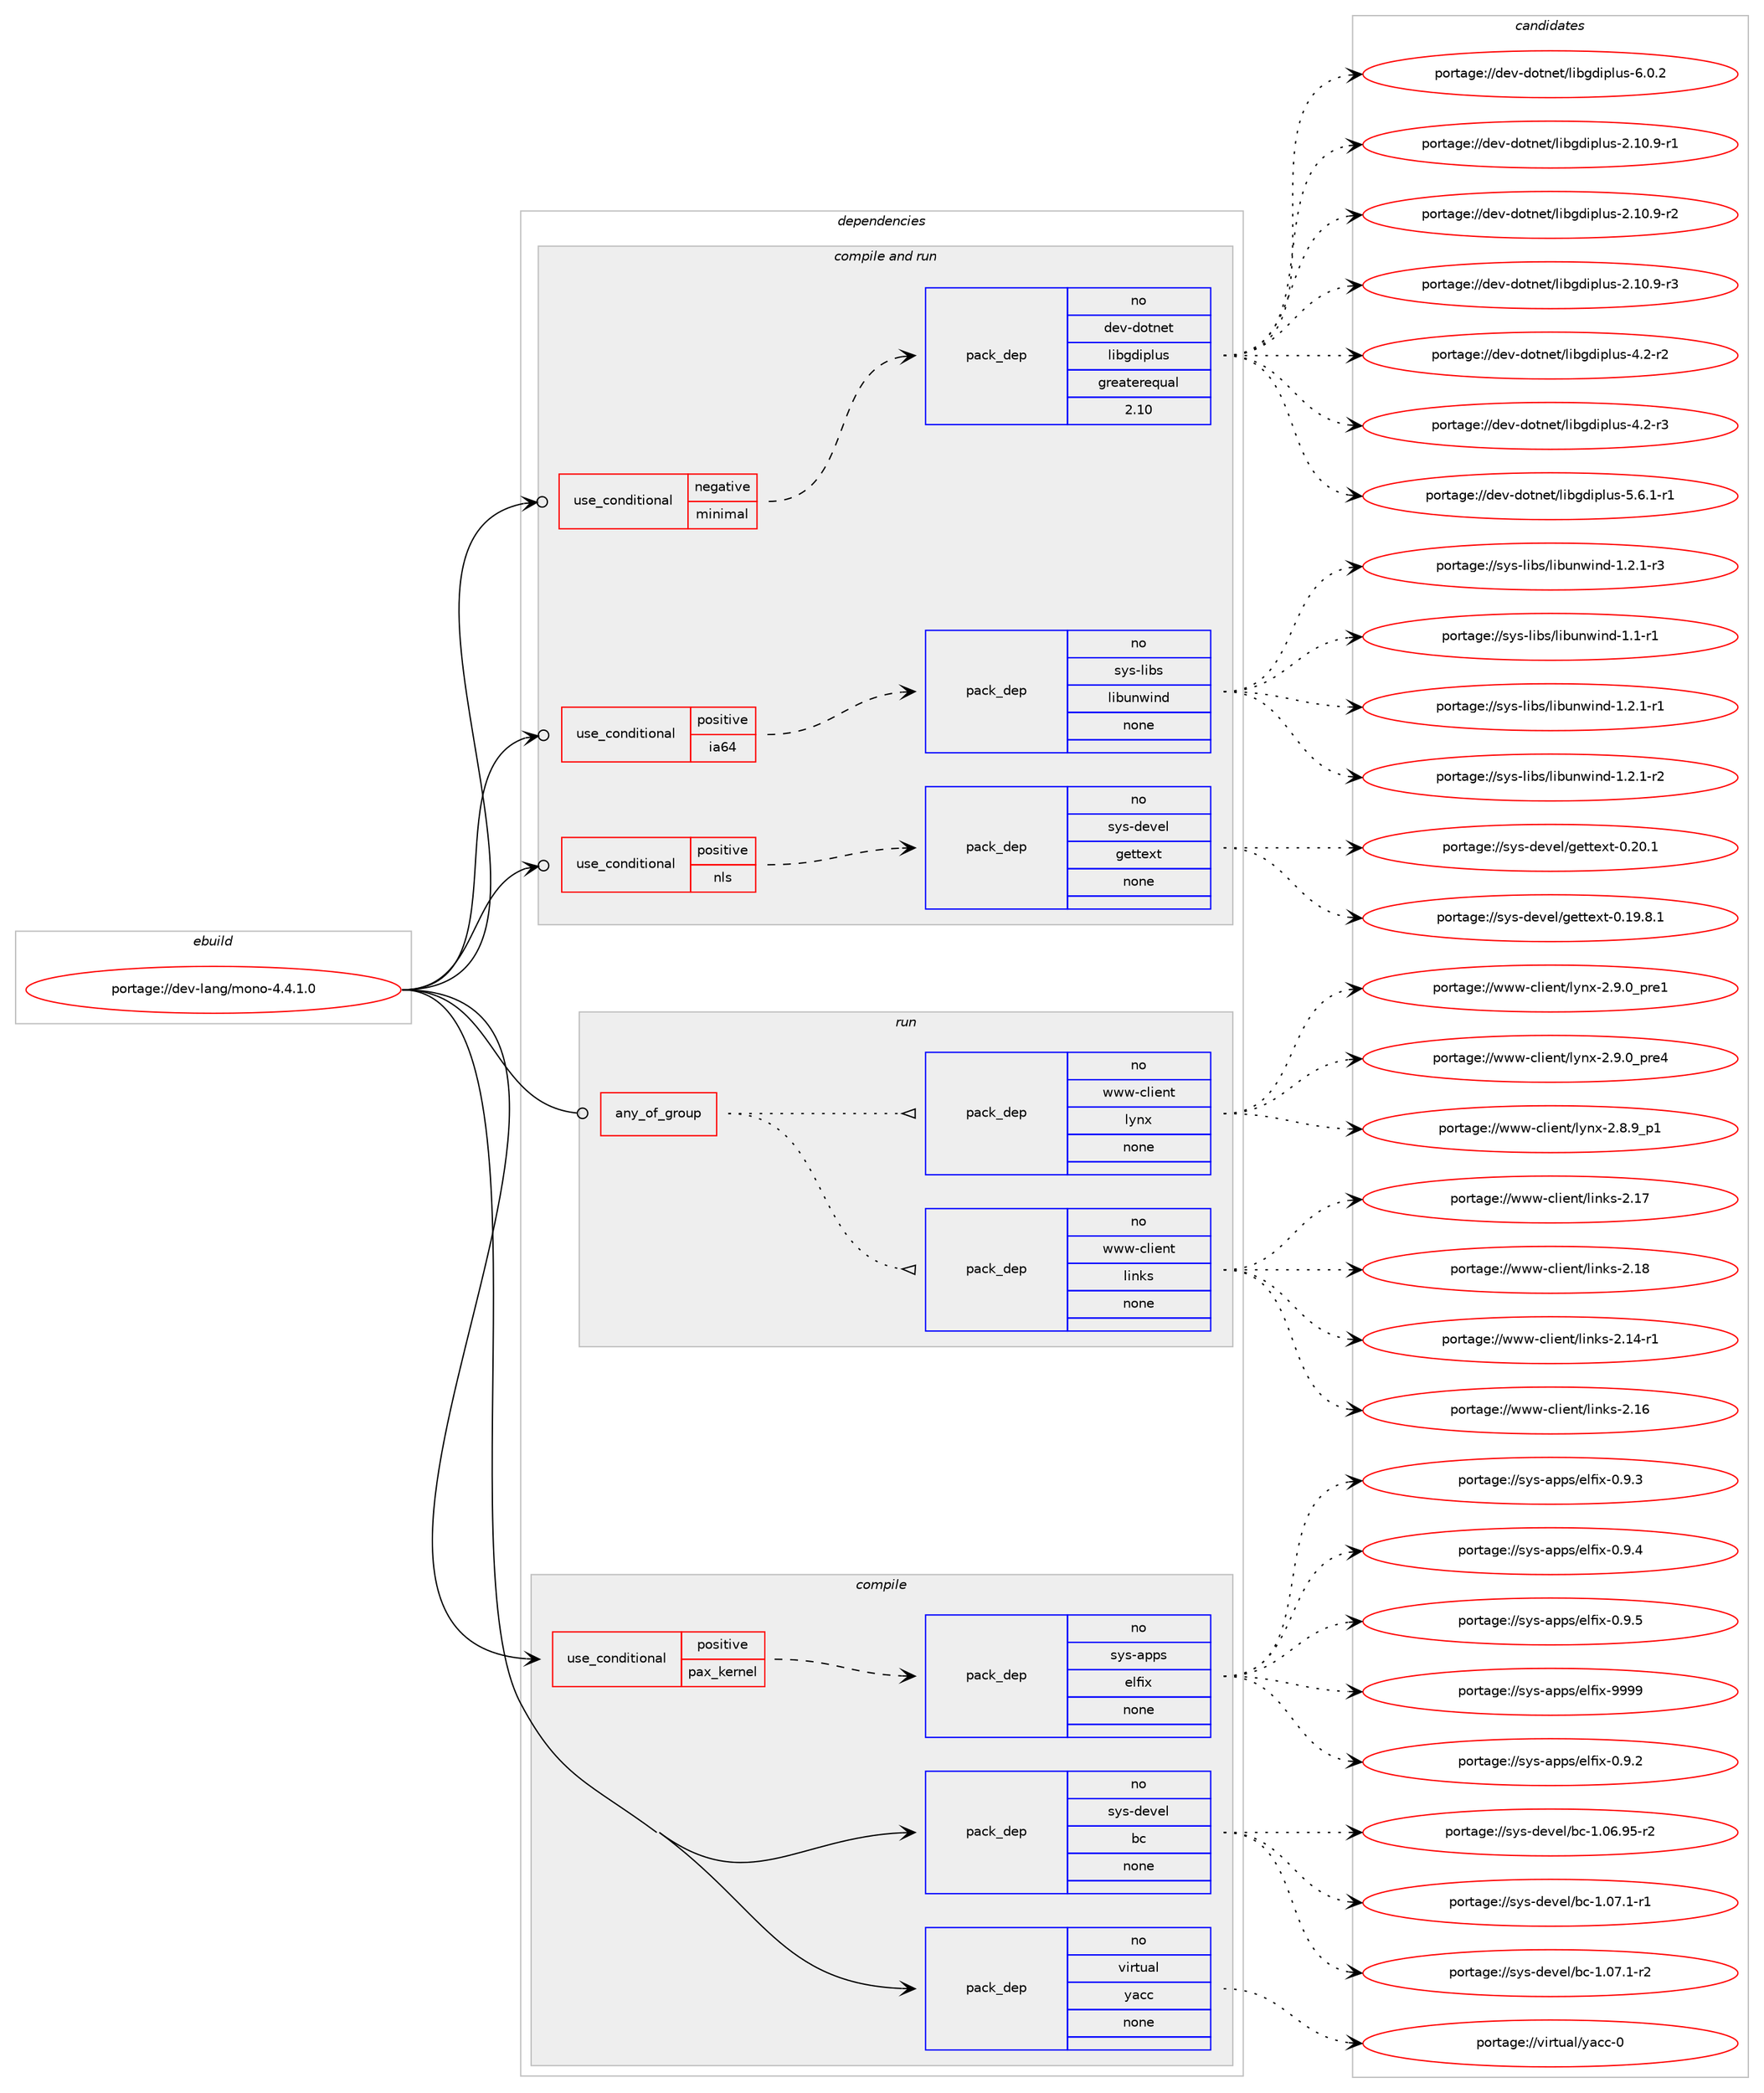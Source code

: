 digraph prolog {

# *************
# Graph options
# *************

newrank=true;
concentrate=true;
compound=true;
graph [rankdir=LR,fontname=Helvetica,fontsize=10,ranksep=1.5];#, ranksep=2.5, nodesep=0.2];
edge  [arrowhead=vee];
node  [fontname=Helvetica,fontsize=10];

# **********
# The ebuild
# **********

subgraph cluster_leftcol {
color=gray;
rank=same;
label=<<i>ebuild</i>>;
id [label="portage://dev-lang/mono-4.4.1.0", color=red, width=4, href="../dev-lang/mono-4.4.1.0.svg"];
}

# ****************
# The dependencies
# ****************

subgraph cluster_midcol {
color=gray;
label=<<i>dependencies</i>>;
subgraph cluster_compile {
fillcolor="#eeeeee";
style=filled;
label=<<i>compile</i>>;
subgraph cond19380 {
dependency94306 [label=<<TABLE BORDER="0" CELLBORDER="1" CELLSPACING="0" CELLPADDING="4"><TR><TD ROWSPAN="3" CELLPADDING="10">use_conditional</TD></TR><TR><TD>positive</TD></TR><TR><TD>pax_kernel</TD></TR></TABLE>>, shape=none, color=red];
subgraph pack72157 {
dependency94307 [label=<<TABLE BORDER="0" CELLBORDER="1" CELLSPACING="0" CELLPADDING="4" WIDTH="220"><TR><TD ROWSPAN="6" CELLPADDING="30">pack_dep</TD></TR><TR><TD WIDTH="110">no</TD></TR><TR><TD>sys-apps</TD></TR><TR><TD>elfix</TD></TR><TR><TD>none</TD></TR><TR><TD></TD></TR></TABLE>>, shape=none, color=blue];
}
dependency94306:e -> dependency94307:w [weight=20,style="dashed",arrowhead="vee"];
}
id:e -> dependency94306:w [weight=20,style="solid",arrowhead="vee"];
subgraph pack72158 {
dependency94308 [label=<<TABLE BORDER="0" CELLBORDER="1" CELLSPACING="0" CELLPADDING="4" WIDTH="220"><TR><TD ROWSPAN="6" CELLPADDING="30">pack_dep</TD></TR><TR><TD WIDTH="110">no</TD></TR><TR><TD>sys-devel</TD></TR><TR><TD>bc</TD></TR><TR><TD>none</TD></TR><TR><TD></TD></TR></TABLE>>, shape=none, color=blue];
}
id:e -> dependency94308:w [weight=20,style="solid",arrowhead="vee"];
subgraph pack72159 {
dependency94309 [label=<<TABLE BORDER="0" CELLBORDER="1" CELLSPACING="0" CELLPADDING="4" WIDTH="220"><TR><TD ROWSPAN="6" CELLPADDING="30">pack_dep</TD></TR><TR><TD WIDTH="110">no</TD></TR><TR><TD>virtual</TD></TR><TR><TD>yacc</TD></TR><TR><TD>none</TD></TR><TR><TD></TD></TR></TABLE>>, shape=none, color=blue];
}
id:e -> dependency94309:w [weight=20,style="solid",arrowhead="vee"];
}
subgraph cluster_compileandrun {
fillcolor="#eeeeee";
style=filled;
label=<<i>compile and run</i>>;
subgraph cond19381 {
dependency94310 [label=<<TABLE BORDER="0" CELLBORDER="1" CELLSPACING="0" CELLPADDING="4"><TR><TD ROWSPAN="3" CELLPADDING="10">use_conditional</TD></TR><TR><TD>negative</TD></TR><TR><TD>minimal</TD></TR></TABLE>>, shape=none, color=red];
subgraph pack72160 {
dependency94311 [label=<<TABLE BORDER="0" CELLBORDER="1" CELLSPACING="0" CELLPADDING="4" WIDTH="220"><TR><TD ROWSPAN="6" CELLPADDING="30">pack_dep</TD></TR><TR><TD WIDTH="110">no</TD></TR><TR><TD>dev-dotnet</TD></TR><TR><TD>libgdiplus</TD></TR><TR><TD>greaterequal</TD></TR><TR><TD>2.10</TD></TR></TABLE>>, shape=none, color=blue];
}
dependency94310:e -> dependency94311:w [weight=20,style="dashed",arrowhead="vee"];
}
id:e -> dependency94310:w [weight=20,style="solid",arrowhead="odotvee"];
subgraph cond19382 {
dependency94312 [label=<<TABLE BORDER="0" CELLBORDER="1" CELLSPACING="0" CELLPADDING="4"><TR><TD ROWSPAN="3" CELLPADDING="10">use_conditional</TD></TR><TR><TD>positive</TD></TR><TR><TD>ia64</TD></TR></TABLE>>, shape=none, color=red];
subgraph pack72161 {
dependency94313 [label=<<TABLE BORDER="0" CELLBORDER="1" CELLSPACING="0" CELLPADDING="4" WIDTH="220"><TR><TD ROWSPAN="6" CELLPADDING="30">pack_dep</TD></TR><TR><TD WIDTH="110">no</TD></TR><TR><TD>sys-libs</TD></TR><TR><TD>libunwind</TD></TR><TR><TD>none</TD></TR><TR><TD></TD></TR></TABLE>>, shape=none, color=blue];
}
dependency94312:e -> dependency94313:w [weight=20,style="dashed",arrowhead="vee"];
}
id:e -> dependency94312:w [weight=20,style="solid",arrowhead="odotvee"];
subgraph cond19383 {
dependency94314 [label=<<TABLE BORDER="0" CELLBORDER="1" CELLSPACING="0" CELLPADDING="4"><TR><TD ROWSPAN="3" CELLPADDING="10">use_conditional</TD></TR><TR><TD>positive</TD></TR><TR><TD>nls</TD></TR></TABLE>>, shape=none, color=red];
subgraph pack72162 {
dependency94315 [label=<<TABLE BORDER="0" CELLBORDER="1" CELLSPACING="0" CELLPADDING="4" WIDTH="220"><TR><TD ROWSPAN="6" CELLPADDING="30">pack_dep</TD></TR><TR><TD WIDTH="110">no</TD></TR><TR><TD>sys-devel</TD></TR><TR><TD>gettext</TD></TR><TR><TD>none</TD></TR><TR><TD></TD></TR></TABLE>>, shape=none, color=blue];
}
dependency94314:e -> dependency94315:w [weight=20,style="dashed",arrowhead="vee"];
}
id:e -> dependency94314:w [weight=20,style="solid",arrowhead="odotvee"];
}
subgraph cluster_run {
fillcolor="#eeeeee";
style=filled;
label=<<i>run</i>>;
subgraph any2712 {
dependency94316 [label=<<TABLE BORDER="0" CELLBORDER="1" CELLSPACING="0" CELLPADDING="4"><TR><TD CELLPADDING="10">any_of_group</TD></TR></TABLE>>, shape=none, color=red];subgraph pack72163 {
dependency94317 [label=<<TABLE BORDER="0" CELLBORDER="1" CELLSPACING="0" CELLPADDING="4" WIDTH="220"><TR><TD ROWSPAN="6" CELLPADDING="30">pack_dep</TD></TR><TR><TD WIDTH="110">no</TD></TR><TR><TD>www-client</TD></TR><TR><TD>links</TD></TR><TR><TD>none</TD></TR><TR><TD></TD></TR></TABLE>>, shape=none, color=blue];
}
dependency94316:e -> dependency94317:w [weight=20,style="dotted",arrowhead="oinv"];
subgraph pack72164 {
dependency94318 [label=<<TABLE BORDER="0" CELLBORDER="1" CELLSPACING="0" CELLPADDING="4" WIDTH="220"><TR><TD ROWSPAN="6" CELLPADDING="30">pack_dep</TD></TR><TR><TD WIDTH="110">no</TD></TR><TR><TD>www-client</TD></TR><TR><TD>lynx</TD></TR><TR><TD>none</TD></TR><TR><TD></TD></TR></TABLE>>, shape=none, color=blue];
}
dependency94316:e -> dependency94318:w [weight=20,style="dotted",arrowhead="oinv"];
}
id:e -> dependency94316:w [weight=20,style="solid",arrowhead="odot"];
}
}

# **************
# The candidates
# **************

subgraph cluster_choices {
rank=same;
color=gray;
label=<<i>candidates</i>>;

subgraph choice72157 {
color=black;
nodesep=1;
choiceportage115121115459711211211547101108102105120454846574650 [label="portage://sys-apps/elfix-0.9.2", color=red, width=4,href="../sys-apps/elfix-0.9.2.svg"];
choiceportage115121115459711211211547101108102105120454846574651 [label="portage://sys-apps/elfix-0.9.3", color=red, width=4,href="../sys-apps/elfix-0.9.3.svg"];
choiceportage115121115459711211211547101108102105120454846574652 [label="portage://sys-apps/elfix-0.9.4", color=red, width=4,href="../sys-apps/elfix-0.9.4.svg"];
choiceportage115121115459711211211547101108102105120454846574653 [label="portage://sys-apps/elfix-0.9.5", color=red, width=4,href="../sys-apps/elfix-0.9.5.svg"];
choiceportage1151211154597112112115471011081021051204557575757 [label="portage://sys-apps/elfix-9999", color=red, width=4,href="../sys-apps/elfix-9999.svg"];
dependency94307:e -> choiceportage115121115459711211211547101108102105120454846574650:w [style=dotted,weight="100"];
dependency94307:e -> choiceportage115121115459711211211547101108102105120454846574651:w [style=dotted,weight="100"];
dependency94307:e -> choiceportage115121115459711211211547101108102105120454846574652:w [style=dotted,weight="100"];
dependency94307:e -> choiceportage115121115459711211211547101108102105120454846574653:w [style=dotted,weight="100"];
dependency94307:e -> choiceportage1151211154597112112115471011081021051204557575757:w [style=dotted,weight="100"];
}
subgraph choice72158 {
color=black;
nodesep=1;
choiceportage1151211154510010111810110847989945494648544657534511450 [label="portage://sys-devel/bc-1.06.95-r2", color=red, width=4,href="../sys-devel/bc-1.06.95-r2.svg"];
choiceportage11512111545100101118101108479899454946485546494511449 [label="portage://sys-devel/bc-1.07.1-r1", color=red, width=4,href="../sys-devel/bc-1.07.1-r1.svg"];
choiceportage11512111545100101118101108479899454946485546494511450 [label="portage://sys-devel/bc-1.07.1-r2", color=red, width=4,href="../sys-devel/bc-1.07.1-r2.svg"];
dependency94308:e -> choiceportage1151211154510010111810110847989945494648544657534511450:w [style=dotted,weight="100"];
dependency94308:e -> choiceportage11512111545100101118101108479899454946485546494511449:w [style=dotted,weight="100"];
dependency94308:e -> choiceportage11512111545100101118101108479899454946485546494511450:w [style=dotted,weight="100"];
}
subgraph choice72159 {
color=black;
nodesep=1;
choiceportage11810511411611797108471219799994548 [label="portage://virtual/yacc-0", color=red, width=4,href="../virtual/yacc-0.svg"];
dependency94309:e -> choiceportage11810511411611797108471219799994548:w [style=dotted,weight="100"];
}
subgraph choice72160 {
color=black;
nodesep=1;
choiceportage100101118451001111161101011164710810598103100105112108117115455046494846574511449 [label="portage://dev-dotnet/libgdiplus-2.10.9-r1", color=red, width=4,href="../dev-dotnet/libgdiplus-2.10.9-r1.svg"];
choiceportage100101118451001111161101011164710810598103100105112108117115455046494846574511450 [label="portage://dev-dotnet/libgdiplus-2.10.9-r2", color=red, width=4,href="../dev-dotnet/libgdiplus-2.10.9-r2.svg"];
choiceportage100101118451001111161101011164710810598103100105112108117115455046494846574511451 [label="portage://dev-dotnet/libgdiplus-2.10.9-r3", color=red, width=4,href="../dev-dotnet/libgdiplus-2.10.9-r3.svg"];
choiceportage100101118451001111161101011164710810598103100105112108117115455246504511450 [label="portage://dev-dotnet/libgdiplus-4.2-r2", color=red, width=4,href="../dev-dotnet/libgdiplus-4.2-r2.svg"];
choiceportage100101118451001111161101011164710810598103100105112108117115455246504511451 [label="portage://dev-dotnet/libgdiplus-4.2-r3", color=red, width=4,href="../dev-dotnet/libgdiplus-4.2-r3.svg"];
choiceportage1001011184510011111611010111647108105981031001051121081171154553465446494511449 [label="portage://dev-dotnet/libgdiplus-5.6.1-r1", color=red, width=4,href="../dev-dotnet/libgdiplus-5.6.1-r1.svg"];
choiceportage100101118451001111161101011164710810598103100105112108117115455446484650 [label="portage://dev-dotnet/libgdiplus-6.0.2", color=red, width=4,href="../dev-dotnet/libgdiplus-6.0.2.svg"];
dependency94311:e -> choiceportage100101118451001111161101011164710810598103100105112108117115455046494846574511449:w [style=dotted,weight="100"];
dependency94311:e -> choiceportage100101118451001111161101011164710810598103100105112108117115455046494846574511450:w [style=dotted,weight="100"];
dependency94311:e -> choiceportage100101118451001111161101011164710810598103100105112108117115455046494846574511451:w [style=dotted,weight="100"];
dependency94311:e -> choiceportage100101118451001111161101011164710810598103100105112108117115455246504511450:w [style=dotted,weight="100"];
dependency94311:e -> choiceportage100101118451001111161101011164710810598103100105112108117115455246504511451:w [style=dotted,weight="100"];
dependency94311:e -> choiceportage1001011184510011111611010111647108105981031001051121081171154553465446494511449:w [style=dotted,weight="100"];
dependency94311:e -> choiceportage100101118451001111161101011164710810598103100105112108117115455446484650:w [style=dotted,weight="100"];
}
subgraph choice72161 {
color=black;
nodesep=1;
choiceportage11512111545108105981154710810598117110119105110100454946494511449 [label="portage://sys-libs/libunwind-1.1-r1", color=red, width=4,href="../sys-libs/libunwind-1.1-r1.svg"];
choiceportage115121115451081059811547108105981171101191051101004549465046494511449 [label="portage://sys-libs/libunwind-1.2.1-r1", color=red, width=4,href="../sys-libs/libunwind-1.2.1-r1.svg"];
choiceportage115121115451081059811547108105981171101191051101004549465046494511450 [label="portage://sys-libs/libunwind-1.2.1-r2", color=red, width=4,href="../sys-libs/libunwind-1.2.1-r2.svg"];
choiceportage115121115451081059811547108105981171101191051101004549465046494511451 [label="portage://sys-libs/libunwind-1.2.1-r3", color=red, width=4,href="../sys-libs/libunwind-1.2.1-r3.svg"];
dependency94313:e -> choiceportage11512111545108105981154710810598117110119105110100454946494511449:w [style=dotted,weight="100"];
dependency94313:e -> choiceportage115121115451081059811547108105981171101191051101004549465046494511449:w [style=dotted,weight="100"];
dependency94313:e -> choiceportage115121115451081059811547108105981171101191051101004549465046494511450:w [style=dotted,weight="100"];
dependency94313:e -> choiceportage115121115451081059811547108105981171101191051101004549465046494511451:w [style=dotted,weight="100"];
}
subgraph choice72162 {
color=black;
nodesep=1;
choiceportage1151211154510010111810110847103101116116101120116454846495746564649 [label="portage://sys-devel/gettext-0.19.8.1", color=red, width=4,href="../sys-devel/gettext-0.19.8.1.svg"];
choiceportage115121115451001011181011084710310111611610112011645484650484649 [label="portage://sys-devel/gettext-0.20.1", color=red, width=4,href="../sys-devel/gettext-0.20.1.svg"];
dependency94315:e -> choiceportage1151211154510010111810110847103101116116101120116454846495746564649:w [style=dotted,weight="100"];
dependency94315:e -> choiceportage115121115451001011181011084710310111611610112011645484650484649:w [style=dotted,weight="100"];
}
subgraph choice72163 {
color=black;
nodesep=1;
choiceportage11911911945991081051011101164710810511010711545504649524511449 [label="portage://www-client/links-2.14-r1", color=red, width=4,href="../www-client/links-2.14-r1.svg"];
choiceportage1191191194599108105101110116471081051101071154550464954 [label="portage://www-client/links-2.16", color=red, width=4,href="../www-client/links-2.16.svg"];
choiceportage1191191194599108105101110116471081051101071154550464955 [label="portage://www-client/links-2.17", color=red, width=4,href="../www-client/links-2.17.svg"];
choiceportage1191191194599108105101110116471081051101071154550464956 [label="portage://www-client/links-2.18", color=red, width=4,href="../www-client/links-2.18.svg"];
dependency94317:e -> choiceportage11911911945991081051011101164710810511010711545504649524511449:w [style=dotted,weight="100"];
dependency94317:e -> choiceportage1191191194599108105101110116471081051101071154550464954:w [style=dotted,weight="100"];
dependency94317:e -> choiceportage1191191194599108105101110116471081051101071154550464955:w [style=dotted,weight="100"];
dependency94317:e -> choiceportage1191191194599108105101110116471081051101071154550464956:w [style=dotted,weight="100"];
}
subgraph choice72164 {
color=black;
nodesep=1;
choiceportage1191191194599108105101110116471081211101204550465646579511249 [label="portage://www-client/lynx-2.8.9_p1", color=red, width=4,href="../www-client/lynx-2.8.9_p1.svg"];
choiceportage1191191194599108105101110116471081211101204550465746489511211410149 [label="portage://www-client/lynx-2.9.0_pre1", color=red, width=4,href="../www-client/lynx-2.9.0_pre1.svg"];
choiceportage1191191194599108105101110116471081211101204550465746489511211410152 [label="portage://www-client/lynx-2.9.0_pre4", color=red, width=4,href="../www-client/lynx-2.9.0_pre4.svg"];
dependency94318:e -> choiceportage1191191194599108105101110116471081211101204550465646579511249:w [style=dotted,weight="100"];
dependency94318:e -> choiceportage1191191194599108105101110116471081211101204550465746489511211410149:w [style=dotted,weight="100"];
dependency94318:e -> choiceportage1191191194599108105101110116471081211101204550465746489511211410152:w [style=dotted,weight="100"];
}
}

}
